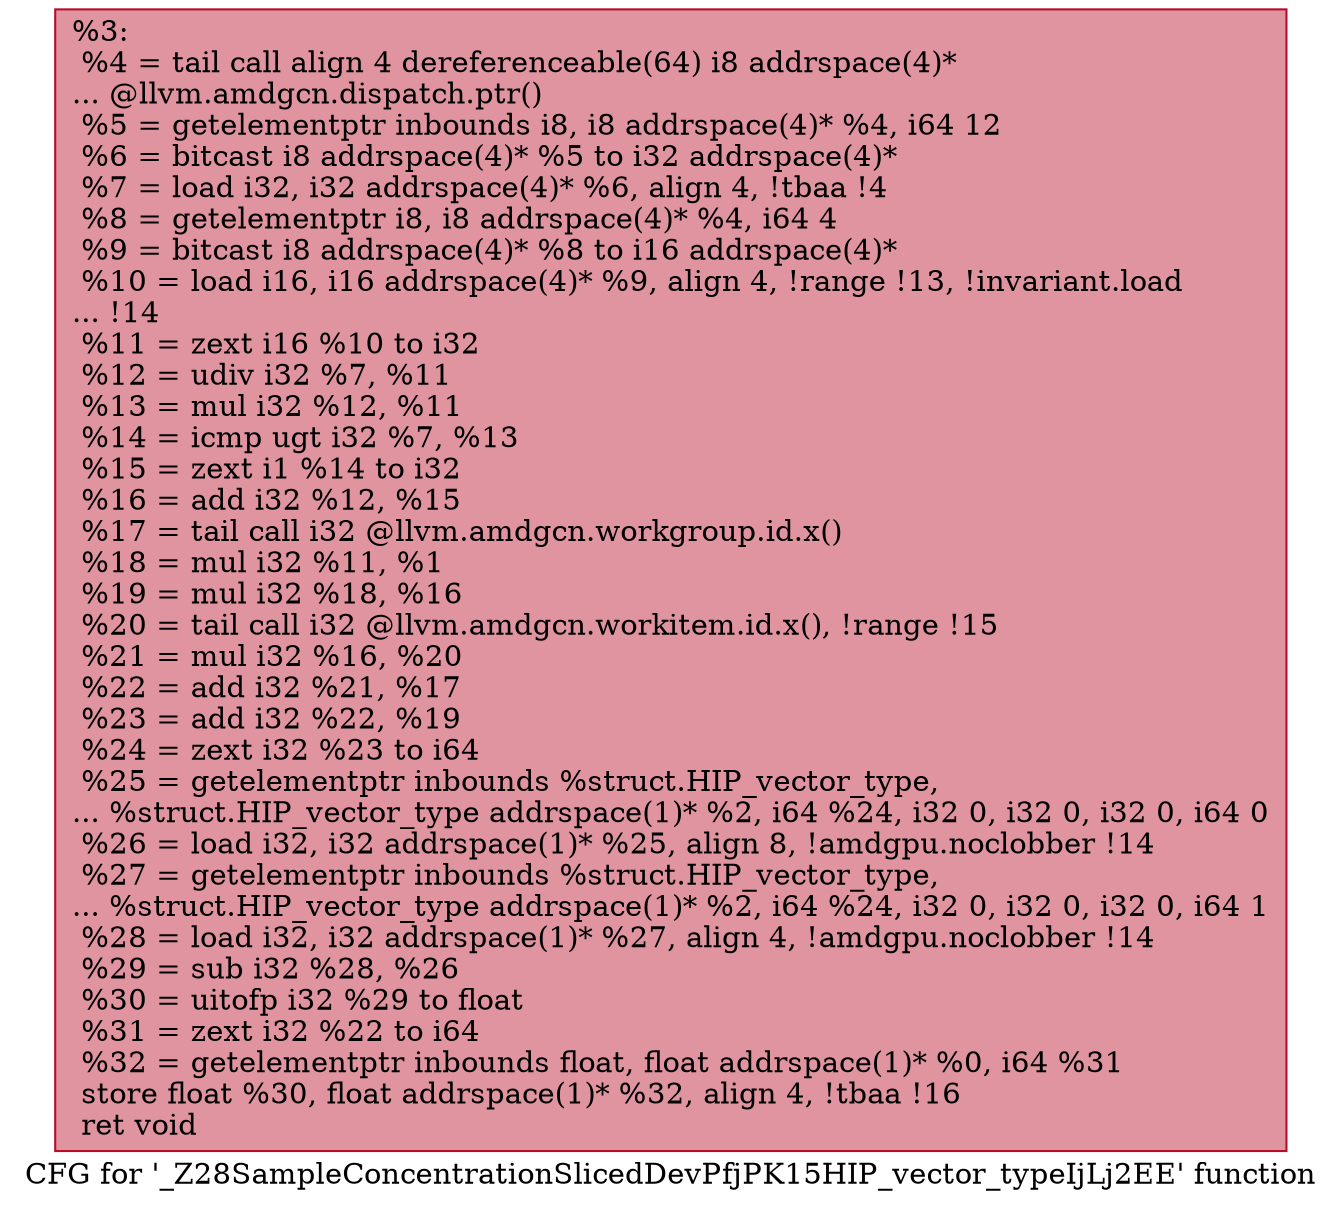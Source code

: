 digraph "CFG for '_Z28SampleConcentrationSlicedDevPfjPK15HIP_vector_typeIjLj2EE' function" {
	label="CFG for '_Z28SampleConcentrationSlicedDevPfjPK15HIP_vector_typeIjLj2EE' function";

	Node0x4f97d70 [shape=record,color="#b70d28ff", style=filled, fillcolor="#b70d2870",label="{%3:\l  %4 = tail call align 4 dereferenceable(64) i8 addrspace(4)*\l... @llvm.amdgcn.dispatch.ptr()\l  %5 = getelementptr inbounds i8, i8 addrspace(4)* %4, i64 12\l  %6 = bitcast i8 addrspace(4)* %5 to i32 addrspace(4)*\l  %7 = load i32, i32 addrspace(4)* %6, align 4, !tbaa !4\l  %8 = getelementptr i8, i8 addrspace(4)* %4, i64 4\l  %9 = bitcast i8 addrspace(4)* %8 to i16 addrspace(4)*\l  %10 = load i16, i16 addrspace(4)* %9, align 4, !range !13, !invariant.load\l... !14\l  %11 = zext i16 %10 to i32\l  %12 = udiv i32 %7, %11\l  %13 = mul i32 %12, %11\l  %14 = icmp ugt i32 %7, %13\l  %15 = zext i1 %14 to i32\l  %16 = add i32 %12, %15\l  %17 = tail call i32 @llvm.amdgcn.workgroup.id.x()\l  %18 = mul i32 %11, %1\l  %19 = mul i32 %18, %16\l  %20 = tail call i32 @llvm.amdgcn.workitem.id.x(), !range !15\l  %21 = mul i32 %16, %20\l  %22 = add i32 %21, %17\l  %23 = add i32 %22, %19\l  %24 = zext i32 %23 to i64\l  %25 = getelementptr inbounds %struct.HIP_vector_type,\l... %struct.HIP_vector_type addrspace(1)* %2, i64 %24, i32 0, i32 0, i32 0, i64 0\l  %26 = load i32, i32 addrspace(1)* %25, align 8, !amdgpu.noclobber !14\l  %27 = getelementptr inbounds %struct.HIP_vector_type,\l... %struct.HIP_vector_type addrspace(1)* %2, i64 %24, i32 0, i32 0, i32 0, i64 1\l  %28 = load i32, i32 addrspace(1)* %27, align 4, !amdgpu.noclobber !14\l  %29 = sub i32 %28, %26\l  %30 = uitofp i32 %29 to float\l  %31 = zext i32 %22 to i64\l  %32 = getelementptr inbounds float, float addrspace(1)* %0, i64 %31\l  store float %30, float addrspace(1)* %32, align 4, !tbaa !16\l  ret void\l}"];
}
